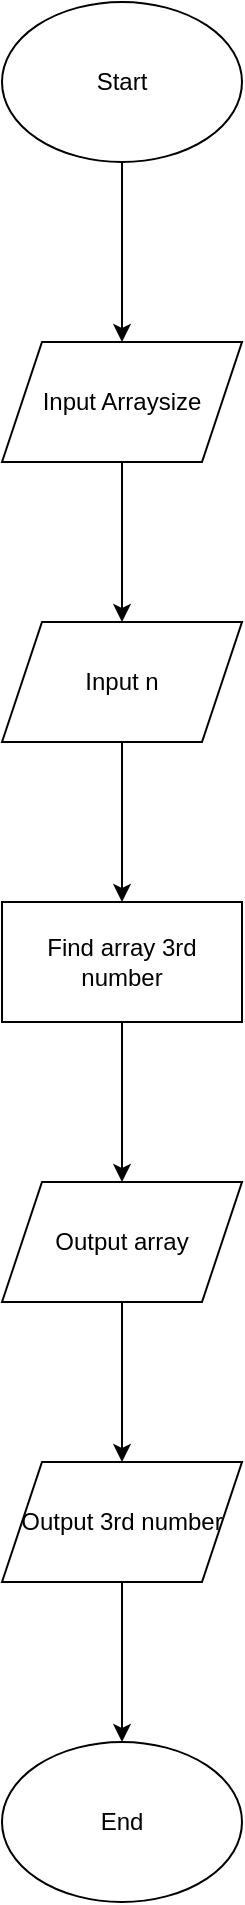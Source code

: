 <mxfile version="25.0.1">
  <diagram name="หน้า-1" id="nNVXw0SvgmY4W9bGbGdz">
    <mxGraphModel dx="1050" dy="530" grid="1" gridSize="10" guides="1" tooltips="1" connect="1" arrows="1" fold="1" page="1" pageScale="1" pageWidth="827" pageHeight="1169" math="0" shadow="0">
      <root>
        <mxCell id="0" />
        <mxCell id="1" parent="0" />
        <mxCell id="IgO1s9X8KMhjiMLvDDLH-3" value="" style="edgeStyle=orthogonalEdgeStyle;rounded=0;orthogonalLoop=1;jettySize=auto;html=1;" edge="1" parent="1" source="IgO1s9X8KMhjiMLvDDLH-1" target="IgO1s9X8KMhjiMLvDDLH-2">
          <mxGeometry relative="1" as="geometry" />
        </mxCell>
        <mxCell id="IgO1s9X8KMhjiMLvDDLH-1" value="Start" style="ellipse;whiteSpace=wrap;html=1;" vertex="1" parent="1">
          <mxGeometry x="354" y="10" width="120" height="80" as="geometry" />
        </mxCell>
        <mxCell id="IgO1s9X8KMhjiMLvDDLH-5" value="" style="edgeStyle=orthogonalEdgeStyle;rounded=0;orthogonalLoop=1;jettySize=auto;html=1;" edge="1" parent="1" source="IgO1s9X8KMhjiMLvDDLH-2" target="IgO1s9X8KMhjiMLvDDLH-4">
          <mxGeometry relative="1" as="geometry" />
        </mxCell>
        <mxCell id="IgO1s9X8KMhjiMLvDDLH-2" value="Input Arraysize" style="shape=parallelogram;perimeter=parallelogramPerimeter;whiteSpace=wrap;html=1;fixedSize=1;" vertex="1" parent="1">
          <mxGeometry x="354" y="180" width="120" height="60" as="geometry" />
        </mxCell>
        <mxCell id="IgO1s9X8KMhjiMLvDDLH-9" value="" style="edgeStyle=orthogonalEdgeStyle;rounded=0;orthogonalLoop=1;jettySize=auto;html=1;" edge="1" parent="1" source="IgO1s9X8KMhjiMLvDDLH-4" target="IgO1s9X8KMhjiMLvDDLH-8">
          <mxGeometry relative="1" as="geometry" />
        </mxCell>
        <mxCell id="IgO1s9X8KMhjiMLvDDLH-4" value="Input n" style="shape=parallelogram;perimeter=parallelogramPerimeter;whiteSpace=wrap;html=1;fixedSize=1;" vertex="1" parent="1">
          <mxGeometry x="354" y="320" width="120" height="60" as="geometry" />
        </mxCell>
        <mxCell id="IgO1s9X8KMhjiMLvDDLH-11" value="" style="edgeStyle=orthogonalEdgeStyle;rounded=0;orthogonalLoop=1;jettySize=auto;html=1;" edge="1" parent="1" source="IgO1s9X8KMhjiMLvDDLH-8" target="IgO1s9X8KMhjiMLvDDLH-10">
          <mxGeometry relative="1" as="geometry" />
        </mxCell>
        <mxCell id="IgO1s9X8KMhjiMLvDDLH-8" value="Find array 3rd number" style="whiteSpace=wrap;html=1;" vertex="1" parent="1">
          <mxGeometry x="354" y="460" width="120" height="60" as="geometry" />
        </mxCell>
        <mxCell id="IgO1s9X8KMhjiMLvDDLH-13" value="" style="edgeStyle=orthogonalEdgeStyle;rounded=0;orthogonalLoop=1;jettySize=auto;html=1;" edge="1" parent="1" source="IgO1s9X8KMhjiMLvDDLH-10" target="IgO1s9X8KMhjiMLvDDLH-12">
          <mxGeometry relative="1" as="geometry" />
        </mxCell>
        <mxCell id="IgO1s9X8KMhjiMLvDDLH-10" value="Output array" style="shape=parallelogram;perimeter=parallelogramPerimeter;whiteSpace=wrap;html=1;fixedSize=1;" vertex="1" parent="1">
          <mxGeometry x="354" y="600" width="120" height="60" as="geometry" />
        </mxCell>
        <mxCell id="IgO1s9X8KMhjiMLvDDLH-15" value="" style="edgeStyle=orthogonalEdgeStyle;rounded=0;orthogonalLoop=1;jettySize=auto;html=1;" edge="1" parent="1" source="IgO1s9X8KMhjiMLvDDLH-12" target="IgO1s9X8KMhjiMLvDDLH-14">
          <mxGeometry relative="1" as="geometry" />
        </mxCell>
        <mxCell id="IgO1s9X8KMhjiMLvDDLH-12" value="Output 3rd number" style="shape=parallelogram;perimeter=parallelogramPerimeter;whiteSpace=wrap;html=1;fixedSize=1;" vertex="1" parent="1">
          <mxGeometry x="354" y="740" width="120" height="60" as="geometry" />
        </mxCell>
        <mxCell id="IgO1s9X8KMhjiMLvDDLH-14" value="End" style="ellipse;whiteSpace=wrap;html=1;" vertex="1" parent="1">
          <mxGeometry x="354" y="880" width="120" height="80" as="geometry" />
        </mxCell>
      </root>
    </mxGraphModel>
  </diagram>
</mxfile>
